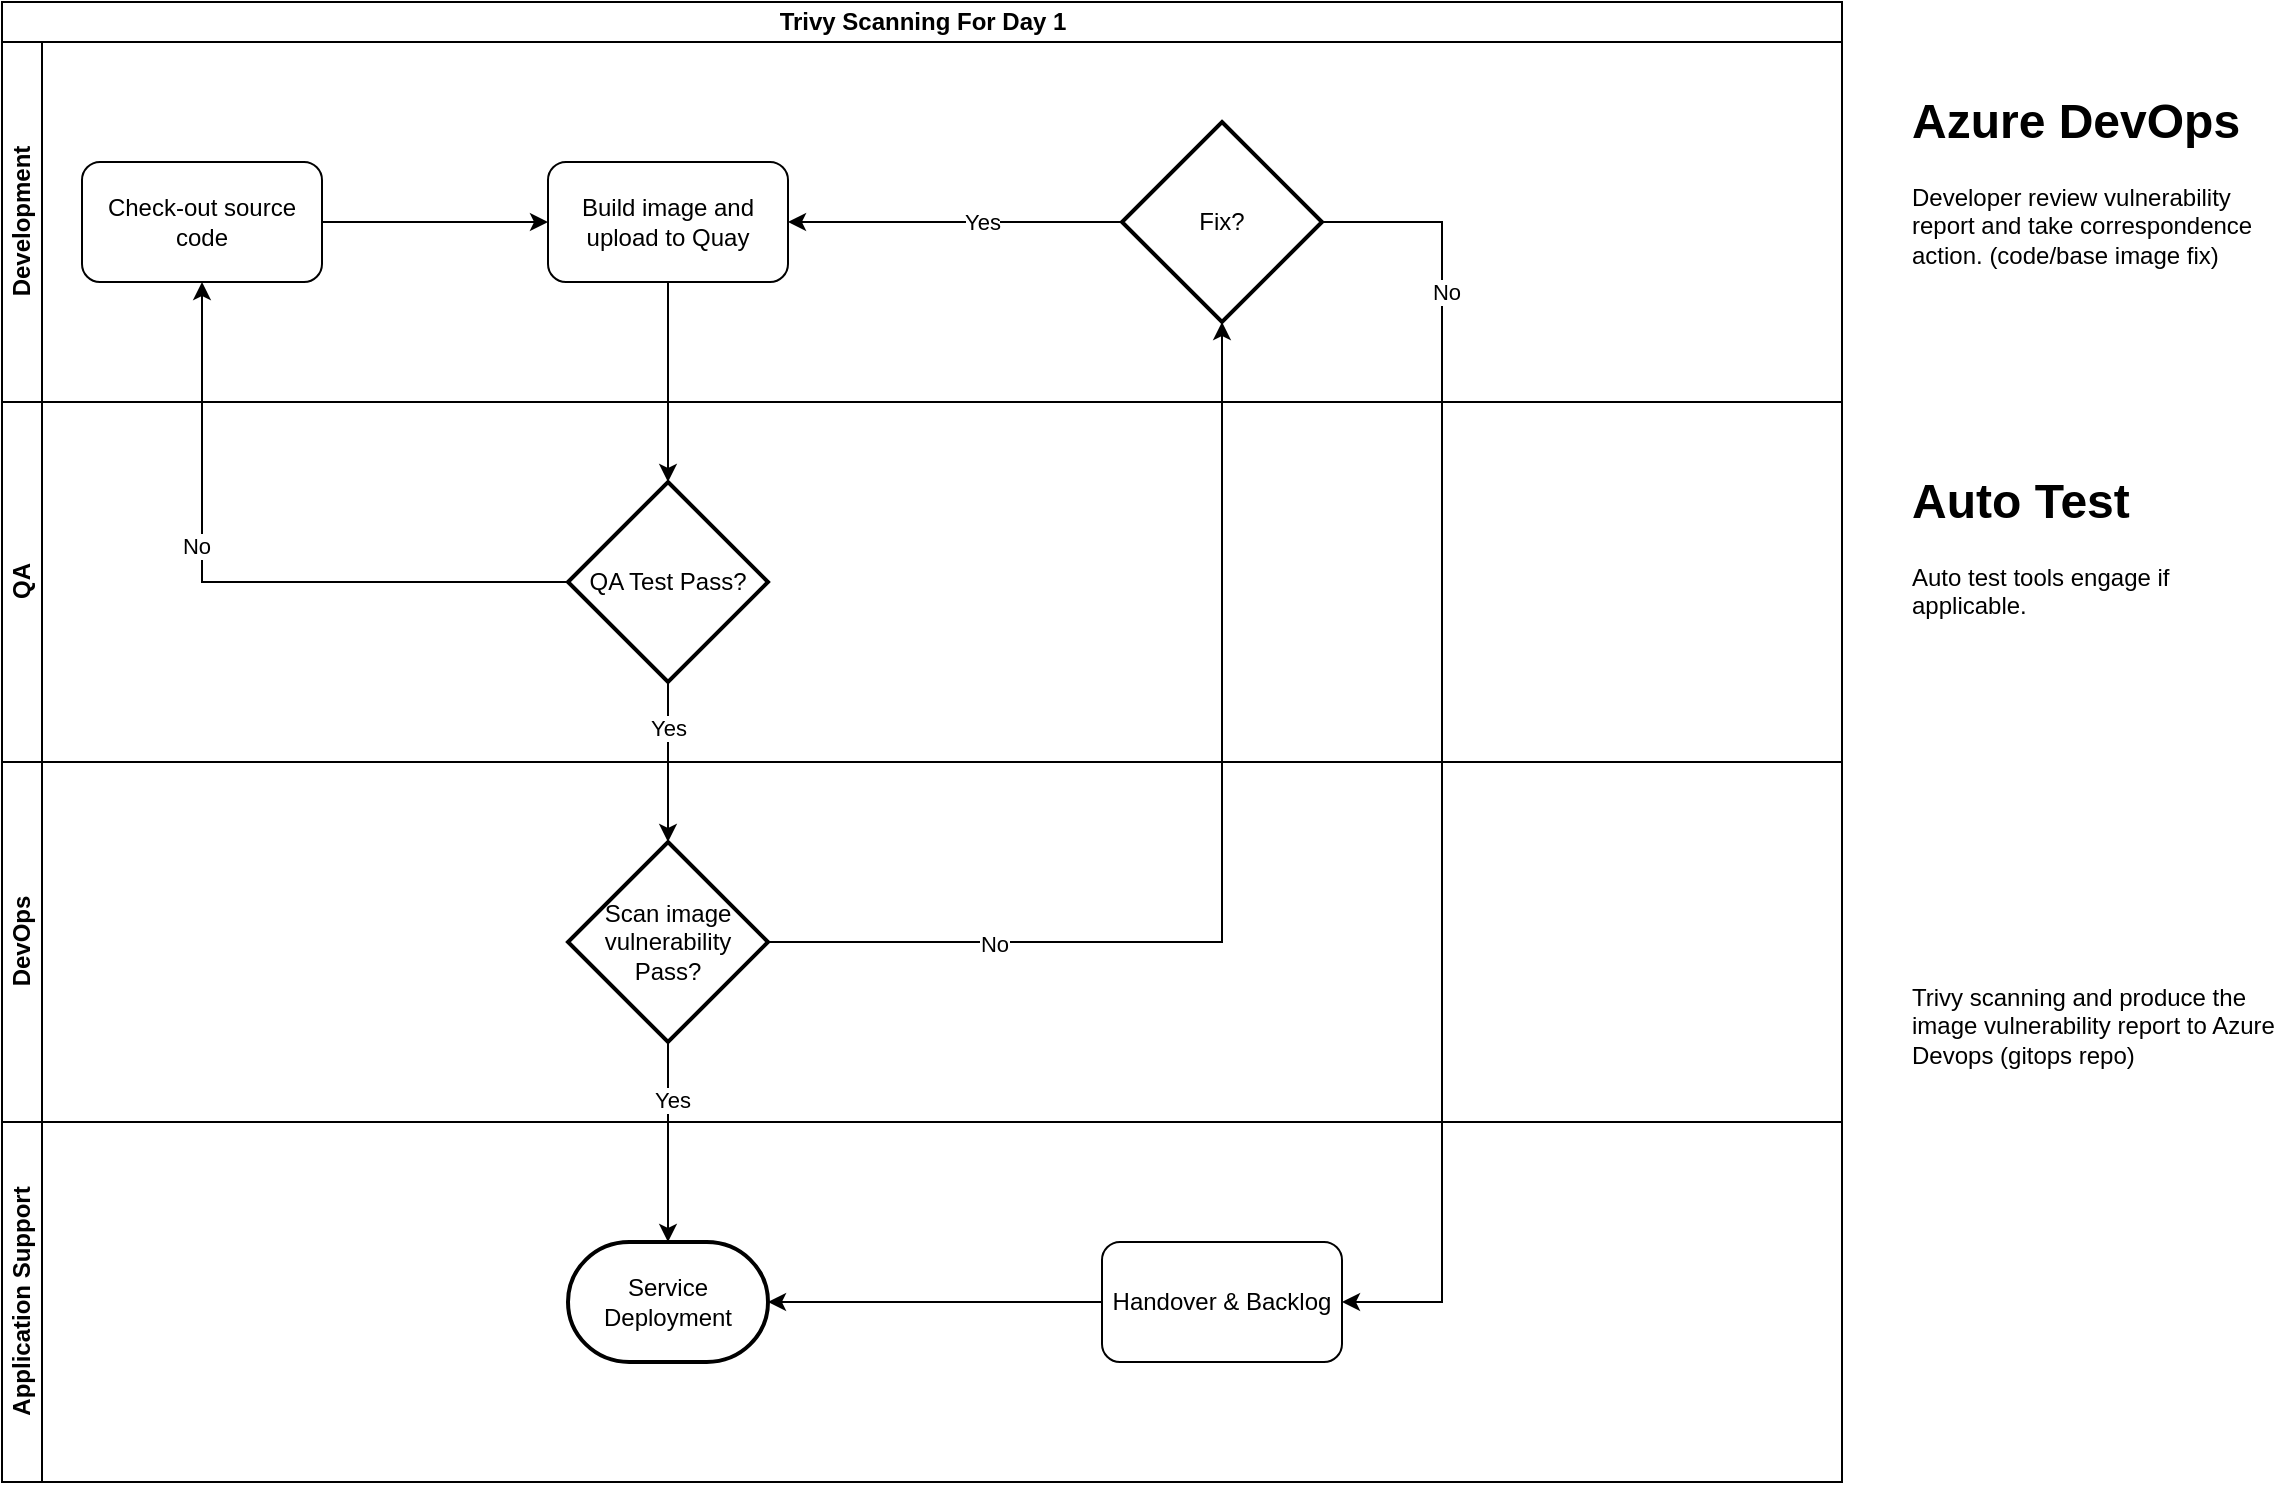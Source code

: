 <mxfile version="23.0.2" type="github" pages="4">
  <diagram name="Trivy - Day 1" id="JwNJeWz0HLJu226DYc6Z">
    <mxGraphModel dx="1434" dy="780" grid="1" gridSize="10" guides="1" tooltips="1" connect="1" arrows="1" fold="1" page="1" pageScale="1" pageWidth="1169" pageHeight="827" math="0" shadow="0">
      <root>
        <mxCell id="0" />
        <mxCell id="1" parent="0" />
        <mxCell id="wpiPwOu3ToZtSx2f1uHu-18" value="Trivy Scanning For Day 1" style="swimlane;childLayout=stackLayout;resizeParent=1;resizeParentMax=0;horizontal=1;startSize=20;horizontalStack=0;html=1;" parent="1" vertex="1">
          <mxGeometry width="920" height="740" as="geometry">
            <mxRectangle width="180" height="30" as="alternateBounds" />
          </mxGeometry>
        </mxCell>
        <mxCell id="wpiPwOu3ToZtSx2f1uHu-19" value="Development" style="swimlane;startSize=20;horizontal=0;html=1;" parent="wpiPwOu3ToZtSx2f1uHu-18" vertex="1">
          <mxGeometry y="20" width="920" height="180" as="geometry">
            <mxRectangle y="20" width="760" height="30" as="alternateBounds" />
          </mxGeometry>
        </mxCell>
        <mxCell id="wpiPwOu3ToZtSx2f1uHu-27" value="" style="edgeStyle=orthogonalEdgeStyle;rounded=0;orthogonalLoop=1;jettySize=auto;html=1;" parent="wpiPwOu3ToZtSx2f1uHu-19" source="wpiPwOu3ToZtSx2f1uHu-22" target="wpiPwOu3ToZtSx2f1uHu-26" edge="1">
          <mxGeometry relative="1" as="geometry" />
        </mxCell>
        <mxCell id="wpiPwOu3ToZtSx2f1uHu-22" value="Check-out source code" style="rounded=1;whiteSpace=wrap;html=1;" parent="wpiPwOu3ToZtSx2f1uHu-19" vertex="1">
          <mxGeometry x="40" y="60" width="120" height="60" as="geometry" />
        </mxCell>
        <mxCell id="wpiPwOu3ToZtSx2f1uHu-26" value="Build image and upload to Quay" style="rounded=1;whiteSpace=wrap;html=1;" parent="wpiPwOu3ToZtSx2f1uHu-19" vertex="1">
          <mxGeometry x="273" y="60" width="120" height="60" as="geometry" />
        </mxCell>
        <mxCell id="wpiPwOu3ToZtSx2f1uHu-59" style="edgeStyle=orthogonalEdgeStyle;rounded=0;orthogonalLoop=1;jettySize=auto;html=1;exitX=0;exitY=0.5;exitDx=0;exitDy=0;exitPerimeter=0;entryX=1;entryY=0.5;entryDx=0;entryDy=0;" parent="wpiPwOu3ToZtSx2f1uHu-19" source="wpiPwOu3ToZtSx2f1uHu-56" target="wpiPwOu3ToZtSx2f1uHu-26" edge="1">
          <mxGeometry relative="1" as="geometry" />
        </mxCell>
        <mxCell id="wpiPwOu3ToZtSx2f1uHu-60" value="Yes" style="edgeLabel;html=1;align=center;verticalAlign=middle;resizable=0;points=[];" parent="wpiPwOu3ToZtSx2f1uHu-59" vertex="1" connectable="0">
          <mxGeometry x="-0.158" relative="1" as="geometry">
            <mxPoint as="offset" />
          </mxGeometry>
        </mxCell>
        <mxCell id="wpiPwOu3ToZtSx2f1uHu-56" value="Fix?" style="strokeWidth=2;html=1;shape=mxgraph.flowchart.decision;whiteSpace=wrap;" parent="wpiPwOu3ToZtSx2f1uHu-19" vertex="1">
          <mxGeometry x="560" y="40" width="100" height="100" as="geometry" />
        </mxCell>
        <mxCell id="wpiPwOu3ToZtSx2f1uHu-20" value="QA" style="swimlane;startSize=20;horizontal=0;html=1;" parent="wpiPwOu3ToZtSx2f1uHu-18" vertex="1">
          <mxGeometry y="200" width="920" height="180" as="geometry">
            <mxRectangle y="200" width="920" height="30" as="alternateBounds" />
          </mxGeometry>
        </mxCell>
        <mxCell id="wpiPwOu3ToZtSx2f1uHu-32" value="QA Test Pass?" style="strokeWidth=2;html=1;shape=mxgraph.flowchart.decision;whiteSpace=wrap;" parent="wpiPwOu3ToZtSx2f1uHu-20" vertex="1">
          <mxGeometry x="283" y="40" width="100" height="100" as="geometry" />
        </mxCell>
        <mxCell id="wpiPwOu3ToZtSx2f1uHu-21" value="DevOps" style="swimlane;startSize=20;horizontal=0;html=1;" parent="wpiPwOu3ToZtSx2f1uHu-18" vertex="1">
          <mxGeometry y="380" width="920" height="180" as="geometry" />
        </mxCell>
        <mxCell id="wpiPwOu3ToZtSx2f1uHu-45" value="Scan image vulnerability Pass?" style="strokeWidth=2;html=1;shape=mxgraph.flowchart.decision;whiteSpace=wrap;" parent="wpiPwOu3ToZtSx2f1uHu-21" vertex="1">
          <mxGeometry x="283" y="40" width="100" height="100" as="geometry" />
        </mxCell>
        <mxCell id="wpiPwOu3ToZtSx2f1uHu-25" value="Application Support" style="swimlane;startSize=20;horizontal=0;html=1;" parent="wpiPwOu3ToZtSx2f1uHu-18" vertex="1">
          <mxGeometry y="560" width="920" height="180" as="geometry">
            <mxRectangle y="560" width="920" height="30" as="alternateBounds" />
          </mxGeometry>
        </mxCell>
        <mxCell id="wpiPwOu3ToZtSx2f1uHu-52" value="Service Deployment" style="strokeWidth=2;html=1;shape=mxgraph.flowchart.terminator;whiteSpace=wrap;" parent="wpiPwOu3ToZtSx2f1uHu-25" vertex="1">
          <mxGeometry x="283" y="60" width="100" height="60" as="geometry" />
        </mxCell>
        <mxCell id="wpiPwOu3ToZtSx2f1uHu-63" value="Handover &amp;amp; Backlog" style="rounded=1;whiteSpace=wrap;html=1;" parent="wpiPwOu3ToZtSx2f1uHu-25" vertex="1">
          <mxGeometry x="550" y="60" width="120" height="60" as="geometry" />
        </mxCell>
        <mxCell id="wpiPwOu3ToZtSx2f1uHu-66" style="edgeStyle=orthogonalEdgeStyle;rounded=0;orthogonalLoop=1;jettySize=auto;html=1;exitX=0;exitY=0.5;exitDx=0;exitDy=0;entryX=1;entryY=0.5;entryDx=0;entryDy=0;entryPerimeter=0;" parent="wpiPwOu3ToZtSx2f1uHu-25" source="wpiPwOu3ToZtSx2f1uHu-63" target="wpiPwOu3ToZtSx2f1uHu-52" edge="1">
          <mxGeometry relative="1" as="geometry" />
        </mxCell>
        <mxCell id="wpiPwOu3ToZtSx2f1uHu-31" value="" style="endArrow=classic;html=1;rounded=0;exitX=0.5;exitY=1;exitDx=0;exitDy=0;" parent="wpiPwOu3ToZtSx2f1uHu-18" source="wpiPwOu3ToZtSx2f1uHu-26" edge="1">
          <mxGeometry width="50" height="50" relative="1" as="geometry">
            <mxPoint x="523" y="320" as="sourcePoint" />
            <mxPoint x="333" y="240" as="targetPoint" />
          </mxGeometry>
        </mxCell>
        <mxCell id="wpiPwOu3ToZtSx2f1uHu-37" style="edgeStyle=orthogonalEdgeStyle;rounded=0;orthogonalLoop=1;jettySize=auto;html=1;exitX=0;exitY=0.5;exitDx=0;exitDy=0;exitPerimeter=0;entryX=0.5;entryY=1;entryDx=0;entryDy=0;" parent="wpiPwOu3ToZtSx2f1uHu-18" source="wpiPwOu3ToZtSx2f1uHu-32" target="wpiPwOu3ToZtSx2f1uHu-22" edge="1">
          <mxGeometry relative="1" as="geometry" />
        </mxCell>
        <mxCell id="wpiPwOu3ToZtSx2f1uHu-38" value="No" style="edgeLabel;html=1;align=center;verticalAlign=middle;resizable=0;points=[];" parent="wpiPwOu3ToZtSx2f1uHu-37" vertex="1" connectable="0">
          <mxGeometry x="0.206" y="3" relative="1" as="geometry">
            <mxPoint as="offset" />
          </mxGeometry>
        </mxCell>
        <mxCell id="wpiPwOu3ToZtSx2f1uHu-41" style="edgeStyle=orthogonalEdgeStyle;rounded=0;orthogonalLoop=1;jettySize=auto;html=1;exitX=0.5;exitY=1;exitDx=0;exitDy=0;exitPerimeter=0;" parent="wpiPwOu3ToZtSx2f1uHu-18" source="wpiPwOu3ToZtSx2f1uHu-32" edge="1">
          <mxGeometry relative="1" as="geometry">
            <mxPoint x="333" y="420" as="targetPoint" />
          </mxGeometry>
        </mxCell>
        <mxCell id="wpiPwOu3ToZtSx2f1uHu-43" value="Yes" style="edgeLabel;html=1;align=center;verticalAlign=middle;resizable=0;points=[];" parent="wpiPwOu3ToZtSx2f1uHu-41" vertex="1" connectable="0">
          <mxGeometry x="-0.433" relative="1" as="geometry">
            <mxPoint as="offset" />
          </mxGeometry>
        </mxCell>
        <mxCell id="wpiPwOu3ToZtSx2f1uHu-50" style="edgeStyle=orthogonalEdgeStyle;rounded=0;orthogonalLoop=1;jettySize=auto;html=1;exitX=0.5;exitY=1;exitDx=0;exitDy=0;exitPerimeter=0;" parent="wpiPwOu3ToZtSx2f1uHu-18" source="wpiPwOu3ToZtSx2f1uHu-45" edge="1">
          <mxGeometry relative="1" as="geometry">
            <mxPoint x="333" y="620" as="targetPoint" />
          </mxGeometry>
        </mxCell>
        <mxCell id="wpiPwOu3ToZtSx2f1uHu-51" value="Yes" style="edgeLabel;html=1;align=center;verticalAlign=middle;resizable=0;points=[];" parent="wpiPwOu3ToZtSx2f1uHu-50" vertex="1" connectable="0">
          <mxGeometry x="-0.433" y="2" relative="1" as="geometry">
            <mxPoint as="offset" />
          </mxGeometry>
        </mxCell>
        <mxCell id="wpiPwOu3ToZtSx2f1uHu-57" style="edgeStyle=orthogonalEdgeStyle;rounded=0;orthogonalLoop=1;jettySize=auto;html=1;exitX=1;exitY=0.5;exitDx=0;exitDy=0;exitPerimeter=0;entryX=0.5;entryY=1;entryDx=0;entryDy=0;entryPerimeter=0;" parent="wpiPwOu3ToZtSx2f1uHu-18" source="wpiPwOu3ToZtSx2f1uHu-45" target="wpiPwOu3ToZtSx2f1uHu-56" edge="1">
          <mxGeometry relative="1" as="geometry" />
        </mxCell>
        <mxCell id="wpiPwOu3ToZtSx2f1uHu-58" value="No" style="edgeLabel;html=1;align=center;verticalAlign=middle;resizable=0;points=[];" parent="wpiPwOu3ToZtSx2f1uHu-57" vertex="1" connectable="0">
          <mxGeometry x="-0.581" y="-1" relative="1" as="geometry">
            <mxPoint as="offset" />
          </mxGeometry>
        </mxCell>
        <mxCell id="wpiPwOu3ToZtSx2f1uHu-64" style="edgeStyle=orthogonalEdgeStyle;rounded=0;orthogonalLoop=1;jettySize=auto;html=1;exitX=1;exitY=0.5;exitDx=0;exitDy=0;exitPerimeter=0;entryX=1;entryY=0.5;entryDx=0;entryDy=0;" parent="wpiPwOu3ToZtSx2f1uHu-18" source="wpiPwOu3ToZtSx2f1uHu-56" target="wpiPwOu3ToZtSx2f1uHu-63" edge="1">
          <mxGeometry relative="1" as="geometry">
            <Array as="points">
              <mxPoint x="720" y="110" />
              <mxPoint x="720" y="650" />
            </Array>
          </mxGeometry>
        </mxCell>
        <mxCell id="wpiPwOu3ToZtSx2f1uHu-65" value="No" style="edgeLabel;html=1;align=center;verticalAlign=middle;resizable=0;points=[];" parent="wpiPwOu3ToZtSx2f1uHu-64" vertex="1" connectable="0">
          <mxGeometry x="-0.709" y="2" relative="1" as="geometry">
            <mxPoint as="offset" />
          </mxGeometry>
        </mxCell>
        <mxCell id="wpiPwOu3ToZtSx2f1uHu-53" value="&lt;h1&gt;&lt;br&gt;&lt;/h1&gt;&lt;p&gt;Trivy scanning and produce the image vulnerability report to Azure Devops (gitops repo)&lt;/p&gt;" style="text;html=1;strokeColor=none;fillColor=none;spacing=5;spacingTop=-20;whiteSpace=wrap;overflow=hidden;rounded=0;" parent="1" vertex="1">
          <mxGeometry x="950" y="440" width="190" height="120" as="geometry" />
        </mxCell>
        <mxCell id="wpiPwOu3ToZtSx2f1uHu-54" value="&lt;h1&gt;Auto Test&lt;/h1&gt;&lt;p&gt;Auto test tools engage if applicable.&amp;nbsp;&lt;/p&gt;" style="text;html=1;strokeColor=none;fillColor=none;spacing=5;spacingTop=-20;whiteSpace=wrap;overflow=hidden;rounded=0;" parent="1" vertex="1">
          <mxGeometry x="950" y="230" width="190" height="120" as="geometry" />
        </mxCell>
        <mxCell id="wpiPwOu3ToZtSx2f1uHu-55" value="&lt;h1&gt;Azure DevOps&lt;/h1&gt;&lt;p&gt;Developer review vulnerability report and take correspondence action. (code/base image fix)&lt;/p&gt;" style="text;html=1;strokeColor=none;fillColor=none;spacing=5;spacingTop=-20;whiteSpace=wrap;overflow=hidden;rounded=0;" parent="1" vertex="1">
          <mxGeometry x="950" y="40" width="190" height="120" as="geometry" />
        </mxCell>
        <mxCell id="eVGFCq8S3wRmQjsp_y7L-3" value="" style="shape=image;imageAspect=0;aspect=fixed;verticalLabelPosition=bottom;verticalAlign=top;image=https://github.com/aquasecurity/trivy/blob/main/docs/imgs/logo.png?raw=true;" parent="1" vertex="1">
          <mxGeometry x="960" y="380" width="95.3" height="100" as="geometry" />
        </mxCell>
      </root>
    </mxGraphModel>
  </diagram>
  <diagram id="jBzSazyjYnS68a4SbmRo" name="Trivy &amp; Copa - Day 2">
    <mxGraphModel dx="1195" dy="650" grid="1" gridSize="10" guides="1" tooltips="1" connect="1" arrows="1" fold="1" page="1" pageScale="1" pageWidth="1169" pageHeight="827" math="0" shadow="0">
      <root>
        <mxCell id="0" />
        <mxCell id="1" parent="0" />
        <mxCell id="eGXFCXLZUiKaNg5hc2vE-1" value="Trivy Scanning &amp;amp; Copa Patch For Day 2" style="swimlane;childLayout=stackLayout;resizeParent=1;resizeParentMax=0;horizontal=1;startSize=20;horizontalStack=0;html=1;" vertex="1" parent="1">
          <mxGeometry width="960" height="820" as="geometry" />
        </mxCell>
        <mxCell id="eGXFCXLZUiKaNg5hc2vE-2" value="Development" style="swimlane;startSize=20;horizontal=0;html=1;" vertex="1" parent="eGXFCXLZUiKaNg5hc2vE-1">
          <mxGeometry y="20" width="960" height="180" as="geometry" />
        </mxCell>
        <mxCell id="VLwGt4rIueeBjbolcwWo-1" style="edgeStyle=orthogonalEdgeStyle;rounded=0;orthogonalLoop=1;jettySize=auto;html=1;exitX=1;exitY=0.5;exitDx=0;exitDy=0;exitPerimeter=0;entryX=0;entryY=0.5;entryDx=0;entryDy=0;" edge="1" parent="eGXFCXLZUiKaNg5hc2vE-2" source="7ALGjgdlmBuk4FBeGlCD-2" target="7ALGjgdlmBuk4FBeGlCD-8">
          <mxGeometry relative="1" as="geometry" />
        </mxCell>
        <mxCell id="0ijsDjMIG8RuQzClZVB7-1" value="Yes" style="edgeLabel;html=1;align=center;verticalAlign=middle;resizable=0;points=[];" vertex="1" connectable="0" parent="VLwGt4rIueeBjbolcwWo-1">
          <mxGeometry x="-0.069" relative="1" as="geometry">
            <mxPoint as="offset" />
          </mxGeometry>
        </mxCell>
        <mxCell id="7ALGjgdlmBuk4FBeGlCD-2" value="Code Fix needed?" style="strokeWidth=2;html=1;shape=mxgraph.flowchart.decision;whiteSpace=wrap;" vertex="1" parent="eGXFCXLZUiKaNg5hc2vE-2">
          <mxGeometry x="420" y="39" width="100" height="100" as="geometry" />
        </mxCell>
        <mxCell id="7ALGjgdlmBuk4FBeGlCD-8" value="Build image and upload to Quay" style="rounded=1;whiteSpace=wrap;html=1;" vertex="1" parent="eGXFCXLZUiKaNg5hc2vE-2">
          <mxGeometry x="639" y="58" width="120" height="60" as="geometry" />
        </mxCell>
        <mxCell id="eGXFCXLZUiKaNg5hc2vE-3" value="QA" style="swimlane;startSize=20;horizontal=0;html=1;" vertex="1" parent="eGXFCXLZUiKaNg5hc2vE-1">
          <mxGeometry y="200" width="960" height="180" as="geometry" />
        </mxCell>
        <mxCell id="8xpqo2ipWvwapBS9JPTH-21" value="Regression&lt;br&gt;Pass?" style="strokeWidth=2;html=1;shape=mxgraph.flowchart.decision;whiteSpace=wrap;" vertex="1" parent="eGXFCXLZUiKaNg5hc2vE-3">
          <mxGeometry x="420" y="39" width="100" height="100" as="geometry" />
        </mxCell>
        <mxCell id="VLwGt4rIueeBjbolcwWo-2" value="Test Pass?" style="strokeWidth=2;html=1;shape=mxgraph.flowchart.decision;whiteSpace=wrap;" vertex="1" parent="eGXFCXLZUiKaNg5hc2vE-3">
          <mxGeometry x="649" y="39" width="100" height="100" as="geometry" />
        </mxCell>
        <mxCell id="eGXFCXLZUiKaNg5hc2vE-4" value="DevOps" style="swimlane;startSize=20;horizontal=0;html=1;" vertex="1" parent="eGXFCXLZUiKaNg5hc2vE-1">
          <mxGeometry y="380" width="960" height="310" as="geometry" />
        </mxCell>
        <mxCell id="jhG8SHZq5E_pg1-oZrqN-1" value="Vulnerability scan &amp;amp; reporting" style="rounded=1;whiteSpace=wrap;html=1;" vertex="1" parent="eGXFCXLZUiKaNg5hc2vE-4">
          <mxGeometry x="40" y="40" width="120" height="60" as="geometry" />
        </mxCell>
        <mxCell id="8xpqo2ipWvwapBS9JPTH-16" style="edgeStyle=orthogonalEdgeStyle;rounded=0;orthogonalLoop=1;jettySize=auto;html=1;exitX=1;exitY=0.5;exitDx=0;exitDy=0;exitPerimeter=0;entryX=0;entryY=0.5;entryDx=0;entryDy=0;" edge="1" parent="eGXFCXLZUiKaNg5hc2vE-4" source="8xpqo2ipWvwapBS9JPTH-3" target="8xpqo2ipWvwapBS9JPTH-13">
          <mxGeometry relative="1" as="geometry" />
        </mxCell>
        <mxCell id="8xpqo2ipWvwapBS9JPTH-17" value="Yes" style="edgeLabel;html=1;align=center;verticalAlign=middle;resizable=0;points=[];" vertex="1" connectable="0" parent="8xpqo2ipWvwapBS9JPTH-16">
          <mxGeometry x="-0.095" y="-2" relative="1" as="geometry">
            <mxPoint as="offset" />
          </mxGeometry>
        </mxCell>
        <mxCell id="8xpqo2ipWvwapBS9JPTH-3" value="Vulnerability?" style="strokeWidth=2;html=1;shape=mxgraph.flowchart.decision;whiteSpace=wrap;" vertex="1" parent="eGXFCXLZUiKaNg5hc2vE-4">
          <mxGeometry x="233" y="20" width="100" height="100" as="geometry" />
        </mxCell>
        <mxCell id="8xpqo2ipWvwapBS9JPTH-4" style="edgeStyle=orthogonalEdgeStyle;rounded=0;orthogonalLoop=1;jettySize=auto;html=1;exitX=1;exitY=0.5;exitDx=0;exitDy=0;entryX=0;entryY=0.5;entryDx=0;entryDy=0;entryPerimeter=0;" edge="1" parent="eGXFCXLZUiKaNg5hc2vE-4" source="jhG8SHZq5E_pg1-oZrqN-1" target="8xpqo2ipWvwapBS9JPTH-3">
          <mxGeometry relative="1" as="geometry" />
        </mxCell>
        <mxCell id="8xpqo2ipWvwapBS9JPTH-13" value="copa patch the image and push to Quay" style="rounded=1;whiteSpace=wrap;html=1;" vertex="1" parent="eGXFCXLZUiKaNg5hc2vE-4">
          <mxGeometry x="410" y="40" width="120" height="60" as="geometry" />
        </mxCell>
        <mxCell id="mYl5IkguqgV1kbJh_1Vj-2" value="Application Support" style="swimlane;startSize=20;horizontal=0;html=1;" vertex="1" parent="eGXFCXLZUiKaNg5hc2vE-1">
          <mxGeometry y="690" width="960" height="130" as="geometry" />
        </mxCell>
        <mxCell id="8xpqo2ipWvwapBS9JPTH-23" value="No Change /&amp;nbsp;&lt;br&gt;Service Deployment" style="strokeWidth=2;html=1;shape=mxgraph.flowchart.terminator;whiteSpace=wrap;" vertex="1" parent="mYl5IkguqgV1kbJh_1Vj-2">
          <mxGeometry x="390" y="45" width="130" height="60" as="geometry" />
        </mxCell>
        <mxCell id="8xpqo2ipWvwapBS9JPTH-22" style="edgeStyle=orthogonalEdgeStyle;rounded=0;orthogonalLoop=1;jettySize=auto;html=1;exitX=0.5;exitY=0;exitDx=0;exitDy=0;entryX=0.5;entryY=1;entryDx=0;entryDy=0;entryPerimeter=0;" edge="1" parent="eGXFCXLZUiKaNg5hc2vE-1" source="8xpqo2ipWvwapBS9JPTH-13" target="8xpqo2ipWvwapBS9JPTH-21">
          <mxGeometry relative="1" as="geometry" />
        </mxCell>
        <mxCell id="7ALGjgdlmBuk4FBeGlCD-3" value="" style="edgeStyle=orthogonalEdgeStyle;rounded=0;orthogonalLoop=1;jettySize=auto;html=1;" edge="1" parent="eGXFCXLZUiKaNg5hc2vE-1" source="8xpqo2ipWvwapBS9JPTH-21" target="7ALGjgdlmBuk4FBeGlCD-2">
          <mxGeometry relative="1" as="geometry" />
        </mxCell>
        <mxCell id="7ALGjgdlmBuk4FBeGlCD-4" value="No" style="edgeLabel;html=1;align=center;verticalAlign=middle;resizable=0;points=[];" vertex="1" connectable="0" parent="7ALGjgdlmBuk4FBeGlCD-3">
          <mxGeometry x="-0.525" relative="1" as="geometry">
            <mxPoint as="offset" />
          </mxGeometry>
        </mxCell>
        <mxCell id="7ALGjgdlmBuk4FBeGlCD-5" style="edgeStyle=orthogonalEdgeStyle;rounded=0;orthogonalLoop=1;jettySize=auto;html=1;exitX=0;exitY=0.5;exitDx=0;exitDy=0;exitPerimeter=0;entryX=0;entryY=0.5;entryDx=0;entryDy=0;entryPerimeter=0;" edge="1" parent="eGXFCXLZUiKaNg5hc2vE-1" source="7ALGjgdlmBuk4FBeGlCD-2" target="8xpqo2ipWvwapBS9JPTH-21">
          <mxGeometry relative="1" as="geometry">
            <Array as="points">
              <mxPoint x="390" y="109" />
              <mxPoint x="390" y="289" />
            </Array>
          </mxGeometry>
        </mxCell>
        <mxCell id="7ALGjgdlmBuk4FBeGlCD-6" value="No" style="edgeLabel;html=1;align=center;verticalAlign=middle;resizable=0;points=[];" vertex="1" connectable="0" parent="7ALGjgdlmBuk4FBeGlCD-5">
          <mxGeometry x="-0.271" relative="1" as="geometry">
            <mxPoint as="offset" />
          </mxGeometry>
        </mxCell>
        <mxCell id="VLwGt4rIueeBjbolcwWo-3" style="edgeStyle=orthogonalEdgeStyle;rounded=0;orthogonalLoop=1;jettySize=auto;html=1;exitX=1;exitY=0.5;exitDx=0;exitDy=0;exitPerimeter=0;entryX=1;entryY=0.5;entryDx=0;entryDy=0;entryPerimeter=0;" edge="1" parent="eGXFCXLZUiKaNg5hc2vE-1" source="8xpqo2ipWvwapBS9JPTH-21" target="8xpqo2ipWvwapBS9JPTH-23">
          <mxGeometry relative="1" as="geometry">
            <Array as="points">
              <mxPoint x="560" y="289" />
              <mxPoint x="560" y="765" />
            </Array>
          </mxGeometry>
        </mxCell>
        <mxCell id="VLwGt4rIueeBjbolcwWo-4" value="Yes" style="edgeLabel;html=1;align=center;verticalAlign=middle;resizable=0;points=[];" vertex="1" connectable="0" parent="VLwGt4rIueeBjbolcwWo-3">
          <mxGeometry x="-0.658" y="-1" relative="1" as="geometry">
            <mxPoint as="offset" />
          </mxGeometry>
        </mxCell>
        <mxCell id="0ijsDjMIG8RuQzClZVB7-2" style="edgeStyle=orthogonalEdgeStyle;rounded=0;orthogonalLoop=1;jettySize=auto;html=1;exitX=0.5;exitY=1;exitDx=0;exitDy=0;entryX=0.5;entryY=0;entryDx=0;entryDy=0;entryPerimeter=0;" edge="1" parent="eGXFCXLZUiKaNg5hc2vE-1" source="7ALGjgdlmBuk4FBeGlCD-8" target="VLwGt4rIueeBjbolcwWo-2">
          <mxGeometry relative="1" as="geometry" />
        </mxCell>
        <mxCell id="0ijsDjMIG8RuQzClZVB7-3" style="edgeStyle=orthogonalEdgeStyle;rounded=0;orthogonalLoop=1;jettySize=auto;html=1;exitX=0.5;exitY=1;exitDx=0;exitDy=0;exitPerimeter=0;entryX=0.458;entryY=1.014;entryDx=0;entryDy=0;entryPerimeter=0;" edge="1" parent="eGXFCXLZUiKaNg5hc2vE-1" source="VLwGt4rIueeBjbolcwWo-2" target="jhG8SHZq5E_pg1-oZrqN-1">
          <mxGeometry relative="1" as="geometry">
            <Array as="points">
              <mxPoint x="699" y="660" />
              <mxPoint x="95" y="660" />
            </Array>
          </mxGeometry>
        </mxCell>
        <mxCell id="0ijsDjMIG8RuQzClZVB7-4" value="Yes" style="edgeLabel;html=1;align=center;verticalAlign=middle;resizable=0;points=[];" vertex="1" connectable="0" parent="0ijsDjMIG8RuQzClZVB7-3">
          <mxGeometry x="-0.961" y="-1" relative="1" as="geometry">
            <mxPoint as="offset" />
          </mxGeometry>
        </mxCell>
        <mxCell id="0ijsDjMIG8RuQzClZVB7-5" style="edgeStyle=orthogonalEdgeStyle;rounded=0;orthogonalLoop=1;jettySize=auto;html=1;exitX=1;exitY=0.5;exitDx=0;exitDy=0;exitPerimeter=0;entryX=0.5;entryY=0;entryDx=0;entryDy=0;entryPerimeter=0;" edge="1" parent="eGXFCXLZUiKaNg5hc2vE-1" source="VLwGt4rIueeBjbolcwWo-2" target="7ALGjgdlmBuk4FBeGlCD-2">
          <mxGeometry relative="1" as="geometry" />
        </mxCell>
        <mxCell id="0ijsDjMIG8RuQzClZVB7-6" value="No" style="edgeLabel;html=1;align=center;verticalAlign=middle;resizable=0;points=[];" vertex="1" connectable="0" parent="0ijsDjMIG8RuQzClZVB7-5">
          <mxGeometry x="-0.785" y="-3" relative="1" as="geometry">
            <mxPoint as="offset" />
          </mxGeometry>
        </mxCell>
        <mxCell id="0ijsDjMIG8RuQzClZVB7-7" style="edgeStyle=orthogonalEdgeStyle;rounded=0;orthogonalLoop=1;jettySize=auto;html=1;exitX=0.5;exitY=1;exitDx=0;exitDy=0;exitPerimeter=0;entryX=0;entryY=0.5;entryDx=0;entryDy=0;entryPerimeter=0;" edge="1" parent="eGXFCXLZUiKaNg5hc2vE-1" source="8xpqo2ipWvwapBS9JPTH-3" target="8xpqo2ipWvwapBS9JPTH-23">
          <mxGeometry relative="1" as="geometry" />
        </mxCell>
        <mxCell id="0ijsDjMIG8RuQzClZVB7-8" value="No" style="edgeLabel;html=1;align=center;verticalAlign=middle;resizable=0;points=[];" vertex="1" connectable="0" parent="0ijsDjMIG8RuQzClZVB7-7">
          <mxGeometry x="-0.78" y="1" relative="1" as="geometry">
            <mxPoint as="offset" />
          </mxGeometry>
        </mxCell>
        <mxCell id="6el7qwlwJJnYTwrro5pq-1" value="&lt;h1&gt;&lt;br&gt;&lt;/h1&gt;&lt;p&gt;Trivy scanning and produce the image vulnerability report to Azure Devops (gitops repo)&lt;/p&gt;" style="text;html=1;strokeColor=none;fillColor=none;spacing=5;spacingTop=-20;whiteSpace=wrap;overflow=hidden;rounded=0;" vertex="1" parent="1">
          <mxGeometry x="960" y="440" width="190" height="120" as="geometry" />
        </mxCell>
        <mxCell id="6el7qwlwJJnYTwrro5pq-2" value="" style="shape=image;imageAspect=0;aspect=fixed;verticalLabelPosition=bottom;verticalAlign=top;image=https://github.com/aquasecurity/trivy/blob/main/docs/imgs/logo.png?raw=true;" vertex="1" parent="1">
          <mxGeometry x="970" y="380" width="95.3" height="100" as="geometry" />
        </mxCell>
        <mxCell id="8xpqo2ipWvwapBS9JPTH-14" value="" style="shape=image;imageAspect=0;aspect=fixed;verticalLabelPosition=bottom;verticalAlign=top;image=https://github.com/project-copacetic/copacetic/blob/main/website/static/img/logo.png?raw=true;" vertex="1" parent="1">
          <mxGeometry x="970" y="540" width="86" height="86" as="geometry" />
        </mxCell>
        <mxCell id="8xpqo2ipWvwapBS9JPTH-15" value="&lt;h1&gt;&lt;br&gt;&lt;/h1&gt;&lt;p&gt;copa cli based on buildkit that can be used to directly patch container images given the vulnerability scanning result.&lt;/p&gt;" style="text;html=1;strokeColor=none;fillColor=none;spacing=5;spacingTop=-20;whiteSpace=wrap;overflow=hidden;rounded=0;" vertex="1" parent="1">
          <mxGeometry x="970" y="600" width="190" height="120" as="geometry" />
        </mxCell>
        <mxCell id="7ALGjgdlmBuk4FBeGlCD-1" value="&lt;h1&gt;Auto Test&lt;/h1&gt;&lt;p&gt;Auto test tools engage if applicable.&amp;nbsp;&lt;/p&gt;" style="text;html=1;strokeColor=none;fillColor=none;spacing=5;spacingTop=-20;whiteSpace=wrap;overflow=hidden;rounded=0;" vertex="1" parent="1">
          <mxGeometry x="970" y="230" width="190" height="120" as="geometry" />
        </mxCell>
        <mxCell id="BN6Ej3meUkoS8MvZNWov-1" value="&lt;h1&gt;Azure DevOps&lt;/h1&gt;&lt;p&gt;Developer review vulnerability report and take correspondence action. (code/base image fix)&lt;/p&gt;" style="text;html=1;strokeColor=none;fillColor=none;spacing=5;spacingTop=-20;whiteSpace=wrap;overflow=hidden;rounded=0;" vertex="1" parent="1">
          <mxGeometry x="970" y="40" width="190" height="120" as="geometry" />
        </mxCell>
      </root>
    </mxGraphModel>
  </diagram>
  <diagram id="5ppyK25IxGfkhvWZdvQU" name="logical diagram">
    <mxGraphModel dx="1434" dy="780" grid="1" gridSize="10" guides="1" tooltips="1" connect="1" arrows="1" fold="1" page="1" pageScale="1" pageWidth="1654" pageHeight="1169" math="0" shadow="0">
      <root>
        <mxCell id="0" />
        <mxCell id="1" parent="0" />
        <mxCell id="QwlXaJDkll6c6kUR5PWj-1" style="edgeStyle=orthogonalEdgeStyle;rounded=0;orthogonalLoop=1;jettySize=auto;html=1;exitX=1;exitY=0.5;exitDx=0;exitDy=0;exitPerimeter=0;entryX=0;entryY=0.5;entryDx=0;entryDy=0;" parent="1" source="CeuxjPG6Lqqa-N_69ksF-1" target="CeuxjPG6Lqqa-N_69ksF-2" edge="1">
          <mxGeometry relative="1" as="geometry" />
        </mxCell>
        <mxCell id="CeuxjPG6Lqqa-N_69ksF-1" value="Code development" style="strokeWidth=2;html=1;shape=mxgraph.flowchart.start_2;whiteSpace=wrap;" parent="1" vertex="1">
          <mxGeometry x="40" y="118" width="100" height="100" as="geometry" />
        </mxCell>
        <mxCell id="QwlXaJDkll6c6kUR5PWj-15" style="edgeStyle=orthogonalEdgeStyle;rounded=0;orthogonalLoop=1;jettySize=auto;html=1;exitX=1;exitY=0.5;exitDx=0;exitDy=0;entryX=0;entryY=0.5;entryDx=0;entryDy=0;" parent="1" source="CeuxjPG6Lqqa-N_69ksF-2" target="QwlXaJDkll6c6kUR5PWj-11" edge="1">
          <mxGeometry relative="1" as="geometry" />
        </mxCell>
        <mxCell id="CeuxjPG6Lqqa-N_69ksF-2" value="check out source code" style="rounded=1;whiteSpace=wrap;html=1;absoluteArcSize=1;arcSize=14;strokeWidth=2;" parent="1" vertex="1">
          <mxGeometry x="200" y="118" width="100" height="100" as="geometry" />
        </mxCell>
        <mxCell id="QwlXaJDkll6c6kUR5PWj-12" style="edgeStyle=orthogonalEdgeStyle;rounded=0;orthogonalLoop=1;jettySize=auto;html=1;exitX=0.5;exitY=1;exitDx=0;exitDy=0;entryX=0.5;entryY=0;entryDx=0;entryDy=0;" parent="1" source="QwlXaJDkll6c6kUR5PWj-11" target="QwlXaJDkll6c6kUR5PWj-8" edge="1">
          <mxGeometry relative="1" as="geometry">
            <mxPoint x="410" y="280" as="sourcePoint" />
            <mxPoint x="620" y="380" as="targetPoint" />
            <Array as="points">
              <mxPoint x="470" y="280" />
              <mxPoint x="510" y="280" />
            </Array>
          </mxGeometry>
        </mxCell>
        <mxCell id="QwlXaJDkll6c6kUR5PWj-13" value="Post code scanning result" style="edgeLabel;html=1;align=center;verticalAlign=middle;resizable=0;points=[];" parent="QwlXaJDkll6c6kUR5PWj-12" vertex="1" connectable="0">
          <mxGeometry x="-0.009" y="1" relative="1" as="geometry">
            <mxPoint as="offset" />
          </mxGeometry>
        </mxCell>
        <mxCell id="QwlXaJDkll6c6kUR5PWj-14" value="" style="shape=image;imageAspect=0;aspect=fixed;verticalLabelPosition=bottom;verticalAlign=top;image=https://visuresolutions.com/wp-content/uploads/2022/11/Azure-DevOps--1200x675.png;" parent="1" vertex="1">
          <mxGeometry x="294" y="168" width="124.23" height="70" as="geometry" />
        </mxCell>
        <mxCell id="QwlXaJDkll6c6kUR5PWj-19" value="" style="group" parent="1" vertex="1" connectable="0">
          <mxGeometry x="460" y="440" width="180" height="110" as="geometry" />
        </mxCell>
        <mxCell id="QwlXaJDkll6c6kUR5PWj-7" value="" style="shape=image;imageAspect=0;aspect=fixed;verticalLabelPosition=bottom;verticalAlign=top;image=https://assets-global.website-files.com/609be0ad60f16c3928f5d185/61f04d9bab0c7384d3eb45c6_emblem%20only%20logo.png;" parent="QwlXaJDkll6c6kUR5PWj-19" vertex="1">
          <mxGeometry x="100" y="30" width="80" height="80" as="geometry" />
        </mxCell>
        <mxCell id="QwlXaJDkll6c6kUR5PWj-8" value="ArmorCode&lt;br&gt;ASPM" style="rounded=1;whiteSpace=wrap;html=1;absoluteArcSize=1;arcSize=14;strokeWidth=2;" parent="QwlXaJDkll6c6kUR5PWj-19" vertex="1">
          <mxGeometry width="100" height="100" as="geometry" />
        </mxCell>
        <mxCell id="QwlXaJDkll6c6kUR5PWj-20" value="" style="group" parent="1" vertex="1" connectable="0">
          <mxGeometry x="420" y="138" width="185" height="100" as="geometry" />
        </mxCell>
        <mxCell id="QwlXaJDkll6c6kUR5PWj-5" value="" style="shape=image;imageAspect=0;aspect=fixed;verticalLabelPosition=bottom;verticalAlign=top;image=https://media.zenfs.com/en/globenewswire.com/94fb357249027e6f754cf56ce4b480f2;" parent="QwlXaJDkll6c6kUR5PWj-20" vertex="1">
          <mxGeometry x="105" y="20" width="80" height="80" as="geometry" />
        </mxCell>
        <mxCell id="QwlXaJDkll6c6kUR5PWj-11" value="code scanning" style="verticalLabelPosition=bottom;verticalAlign=top;html=1;shape=process;whiteSpace=wrap;rounded=1;size=0.14;arcSize=6;" parent="QwlXaJDkll6c6kUR5PWj-20" vertex="1">
          <mxGeometry width="100" height="60" as="geometry" />
        </mxCell>
        <mxCell id="QwlXaJDkll6c6kUR5PWj-21" value="" style="group" parent="1" vertex="1" connectable="0">
          <mxGeometry x="200" y="827" width="273.34" height="80" as="geometry" />
        </mxCell>
        <mxCell id="QwlXaJDkll6c6kUR5PWj-17" value="" style="shape=image;imageAspect=0;aspect=fixed;verticalLabelPosition=bottom;verticalAlign=top;image=https://cognizant.scene7.com/is/image/cognizant/servicenow-partner-logo?fmt=png-alpha&amp;;" parent="QwlXaJDkll6c6kUR5PWj-21" vertex="1">
          <mxGeometry x="100" y="30" width="173.34" height="50" as="geometry" />
        </mxCell>
        <mxCell id="QwlXaJDkll6c6kUR5PWj-18" value="ITSM" style="verticalLabelPosition=bottom;verticalAlign=top;html=1;shape=process;whiteSpace=wrap;rounded=1;size=0.14;arcSize=6;" parent="QwlXaJDkll6c6kUR5PWj-21" vertex="1">
          <mxGeometry width="100" height="60" as="geometry" />
        </mxCell>
        <mxCell id="QwlXaJDkll6c6kUR5PWj-22" style="edgeStyle=orthogonalEdgeStyle;rounded=0;orthogonalLoop=1;jettySize=auto;html=1;exitX=0;exitY=0.5;exitDx=0;exitDy=0;entryX=0.5;entryY=1;entryDx=0;entryDy=0;" parent="1" source="QwlXaJDkll6c6kUR5PWj-8" target="CeuxjPG6Lqqa-N_69ksF-2" edge="1">
          <mxGeometry relative="1" as="geometry" />
        </mxCell>
        <mxCell id="QwlXaJDkll6c6kUR5PWj-23" value="Create issue to correspondence code repo" style="edgeLabel;html=1;align=center;verticalAlign=middle;resizable=0;points=[];" parent="QwlXaJDkll6c6kUR5PWj-22" vertex="1" connectable="0">
          <mxGeometry x="-0.172" y="2" relative="1" as="geometry">
            <mxPoint as="offset" />
          </mxGeometry>
        </mxCell>
        <mxCell id="14XjwA4BjdU_jCx7pXGb-3" value="" style="group" parent="1" vertex="1" connectable="0">
          <mxGeometry x="200" y="667" width="166.71" height="80" as="geometry" />
        </mxCell>
        <mxCell id="14XjwA4BjdU_jCx7pXGb-1" value="" style="shape=image;imageAspect=0;aspect=fixed;verticalLabelPosition=bottom;verticalAlign=top;image=https://github.com/aquasecurity/trivy/blob/main/docs/imgs/logo.png?raw=true;" parent="14XjwA4BjdU_jCx7pXGb-3" vertex="1">
          <mxGeometry x="100" y="10" width="66.71" height="70" as="geometry" />
        </mxCell>
        <mxCell id="14XjwA4BjdU_jCx7pXGb-2" value="image scanning" style="verticalLabelPosition=bottom;verticalAlign=top;html=1;shape=process;whiteSpace=wrap;rounded=1;size=0.14;arcSize=6;" parent="14XjwA4BjdU_jCx7pXGb-3" vertex="1">
          <mxGeometry width="100" height="60" as="geometry" />
        </mxCell>
        <mxCell id="14XjwA4BjdU_jCx7pXGb-4" style="edgeStyle=orthogonalEdgeStyle;rounded=0;orthogonalLoop=1;jettySize=auto;html=1;exitX=0.5;exitY=0;exitDx=0;exitDy=0;entryX=0.5;entryY=1;entryDx=0;entryDy=0;" parent="1" source="14XjwA4BjdU_jCx7pXGb-2" target="QwlXaJDkll6c6kUR5PWj-8" edge="1">
          <mxGeometry relative="1" as="geometry" />
        </mxCell>
        <mxCell id="14XjwA4BjdU_jCx7pXGb-5" value="Post image scanning result" style="edgeLabel;html=1;align=center;verticalAlign=middle;resizable=0;points=[];" parent="14XjwA4BjdU_jCx7pXGb-4" vertex="1" connectable="0">
          <mxGeometry x="-0.196" y="-1" relative="1" as="geometry">
            <mxPoint as="offset" />
          </mxGeometry>
        </mxCell>
        <mxCell id="14XjwA4BjdU_jCx7pXGb-7" style="edgeStyle=orthogonalEdgeStyle;rounded=0;orthogonalLoop=1;jettySize=auto;html=1;exitX=0.75;exitY=1;exitDx=0;exitDy=0;entryX=1;entryY=0.5;entryDx=0;entryDy=0;" parent="1" source="QwlXaJDkll6c6kUR5PWj-8" target="QwlXaJDkll6c6kUR5PWj-18" edge="1">
          <mxGeometry relative="1" as="geometry" />
        </mxCell>
        <mxCell id="14XjwA4BjdU_jCx7pXGb-8" value="Create service ticket&lt;br&gt;Assign to correspondence team" style="edgeLabel;html=1;align=center;verticalAlign=middle;resizable=0;points=[];" parent="14XjwA4BjdU_jCx7pXGb-7" vertex="1" connectable="0">
          <mxGeometry x="0.124" y="1" relative="1" as="geometry">
            <mxPoint as="offset" />
          </mxGeometry>
        </mxCell>
        <mxCell id="Svx-tNL8AEzJ8Eo_UOmw-1" style="edgeStyle=orthogonalEdgeStyle;rounded=0;orthogonalLoop=1;jettySize=auto;html=1;exitX=1;exitY=0.5;exitDx=0;exitDy=0;exitPerimeter=0;entryX=0;entryY=0.5;entryDx=0;entryDy=0;" parent="1" source="14XjwA4BjdU_jCx7pXGb-10" target="14XjwA4BjdU_jCx7pXGb-2" edge="1">
          <mxGeometry relative="1" as="geometry" />
        </mxCell>
        <mxCell id="14XjwA4BjdU_jCx7pXGb-10" value="Vulnerability Scanning &amp;amp; Reporting" style="strokeWidth=2;html=1;shape=mxgraph.flowchart.start_2;whiteSpace=wrap;" parent="1" vertex="1">
          <mxGeometry x="40" y="647" width="100" height="100" as="geometry" />
        </mxCell>
        <mxCell id="Svx-tNL8AEzJ8Eo_UOmw-3" value="Pass?" style="strokeWidth=2;html=1;shape=mxgraph.flowchart.decision;whiteSpace=wrap;" parent="1" vertex="1">
          <mxGeometry x="683" y="118" width="100" height="100" as="geometry" />
        </mxCell>
        <mxCell id="Svx-tNL8AEzJ8Eo_UOmw-4" style="edgeStyle=orthogonalEdgeStyle;rounded=0;orthogonalLoop=1;jettySize=auto;html=1;exitX=1;exitY=0.5;exitDx=0;exitDy=0;entryX=0;entryY=0.5;entryDx=0;entryDy=0;entryPerimeter=0;" parent="1" source="QwlXaJDkll6c6kUR5PWj-11" target="Svx-tNL8AEzJ8Eo_UOmw-3" edge="1">
          <mxGeometry relative="1" as="geometry" />
        </mxCell>
        <mxCell id="Svx-tNL8AEzJ8Eo_UOmw-6" style="edgeStyle=orthogonalEdgeStyle;rounded=0;orthogonalLoop=1;jettySize=auto;html=1;exitX=0.5;exitY=1;exitDx=0;exitDy=0;exitPerimeter=0;" parent="1" source="Svx-tNL8AEzJ8Eo_UOmw-3" target="Svx-tNL8AEzJ8Eo_UOmw-16" edge="1">
          <mxGeometry relative="1" as="geometry">
            <mxPoint x="1000" y="168" as="targetPoint" />
          </mxGeometry>
        </mxCell>
        <mxCell id="Svx-tNL8AEzJ8Eo_UOmw-7" value="Yes" style="edgeLabel;html=1;align=center;verticalAlign=middle;resizable=0;points=[];" parent="Svx-tNL8AEzJ8Eo_UOmw-6" vertex="1" connectable="0">
          <mxGeometry x="-0.683" y="-1" relative="1" as="geometry">
            <mxPoint as="offset" />
          </mxGeometry>
        </mxCell>
        <mxCell id="Svx-tNL8AEzJ8Eo_UOmw-12" value="Service Deployment" style="strokeWidth=2;html=1;shape=mxgraph.flowchart.terminator;whiteSpace=wrap;" parent="1" vertex="1">
          <mxGeometry x="1240" y="465" width="100" height="60" as="geometry" />
        </mxCell>
        <mxCell id="tXwKOte8MH6rZblI8Eqc-1" style="edgeStyle=orthogonalEdgeStyle;rounded=0;orthogonalLoop=1;jettySize=auto;html=1;entryX=0.44;entryY=-0.01;entryDx=0;entryDy=0;entryPerimeter=0;exitX=0.5;exitY=0;exitDx=0;exitDy=0;exitPerimeter=0;" parent="1" source="Svx-tNL8AEzJ8Eo_UOmw-3" target="CeuxjPG6Lqqa-N_69ksF-1" edge="1">
          <mxGeometry relative="1" as="geometry">
            <mxPoint x="760" y="70" as="sourcePoint" />
            <Array as="points">
              <mxPoint x="733" y="40" />
              <mxPoint x="84" y="40" />
            </Array>
          </mxGeometry>
        </mxCell>
        <mxCell id="tXwKOte8MH6rZblI8Eqc-3" value="No" style="edgeLabel;html=1;align=center;verticalAlign=middle;resizable=0;points=[];" parent="tXwKOte8MH6rZblI8Eqc-1" vertex="1" connectable="0">
          <mxGeometry x="-0.014" y="-1" relative="1" as="geometry">
            <mxPoint as="offset" />
          </mxGeometry>
        </mxCell>
        <mxCell id="tXwKOte8MH6rZblI8Eqc-5" value="" style="group" parent="1" vertex="1" connectable="0">
          <mxGeometry x="683" y="440" width="287.8" height="120" as="geometry" />
        </mxCell>
        <mxCell id="Svx-tNL8AEzJ8Eo_UOmw-16" value="Build image and upload to Quay" style="rounded=1;whiteSpace=wrap;html=1;absoluteArcSize=1;arcSize=14;strokeWidth=2;" parent="tXwKOte8MH6rZblI8Eqc-5" vertex="1">
          <mxGeometry width="100" height="100" as="geometry" />
        </mxCell>
        <mxCell id="tXwKOte8MH6rZblI8Eqc-4" value="" style="shape=image;imageAspect=0;aspect=fixed;verticalLabelPosition=bottom;verticalAlign=top;image=https://purelogicit.com/wp-content/uploads/2022/05/Red-Hat_quay-300x123.png;" parent="tXwKOte8MH6rZblI8Eqc-5" vertex="1">
          <mxGeometry x="100" y="43" width="187.8" height="77" as="geometry" />
        </mxCell>
        <mxCell id="tXwKOte8MH6rZblI8Eqc-6" style="edgeStyle=orthogonalEdgeStyle;rounded=0;orthogonalLoop=1;jettySize=auto;html=1;exitX=0;exitY=0.25;exitDx=0;exitDy=0;entryX=0.5;entryY=1;entryDx=0;entryDy=0;" parent="1" source="14XjwA4BjdU_jCx7pXGb-1" target="Svx-tNL8AEzJ8Eo_UOmw-16" edge="1">
          <mxGeometry relative="1" as="geometry">
            <Array as="points">
              <mxPoint x="733" y="695" />
            </Array>
          </mxGeometry>
        </mxCell>
        <mxCell id="LENP9HRseucliEFe_9Jo-1" value="gitops repo update image tag" style="rounded=1;whiteSpace=wrap;html=1;absoluteArcSize=1;arcSize=14;strokeWidth=2;" vertex="1" parent="1">
          <mxGeometry x="970" y="585" width="100" height="100" as="geometry" />
        </mxCell>
        <mxCell id="LENP9HRseucliEFe_9Jo-2" value="" style="shape=image;imageAspect=0;aspect=fixed;verticalLabelPosition=bottom;verticalAlign=top;image=https://visuresolutions.com/wp-content/uploads/2022/11/Azure-DevOps--1200x675.png;" vertex="1" parent="1">
          <mxGeometry x="1070" y="615" width="124.23" height="70" as="geometry" />
        </mxCell>
        <mxCell id="LENP9HRseucliEFe_9Jo-3" style="edgeStyle=orthogonalEdgeStyle;rounded=0;orthogonalLoop=1;jettySize=auto;html=1;exitX=1;exitY=0.5;exitDx=0;exitDy=0;entryX=0;entryY=0.5;entryDx=0;entryDy=0;" edge="1" parent="1" source="Svx-tNL8AEzJ8Eo_UOmw-16" target="LENP9HRseucliEFe_9Jo-1">
          <mxGeometry relative="1" as="geometry" />
        </mxCell>
        <mxCell id="LENP9HRseucliEFe_9Jo-4" style="edgeStyle=orthogonalEdgeStyle;rounded=0;orthogonalLoop=1;jettySize=auto;html=1;exitX=0.5;exitY=0;exitDx=0;exitDy=0;entryX=0;entryY=0.5;entryDx=0;entryDy=0;entryPerimeter=0;" edge="1" parent="1" source="LENP9HRseucliEFe_9Jo-1" target="Svx-tNL8AEzJ8Eo_UOmw-12">
          <mxGeometry relative="1" as="geometry" />
        </mxCell>
        <mxCell id="LENP9HRseucliEFe_9Jo-6" value="Development" style="text;html=1;strokeColor=none;fillColor=none;align=center;verticalAlign=middle;whiteSpace=wrap;rounded=0;" vertex="1" parent="1">
          <mxGeometry x="60" y="230" width="60" height="30" as="geometry" />
        </mxCell>
        <mxCell id="LENP9HRseucliEFe_9Jo-7" value="Operation" style="text;html=1;strokeColor=none;fillColor=none;align=center;verticalAlign=middle;whiteSpace=wrap;rounded=0;" vertex="1" parent="1">
          <mxGeometry x="60" y="760" width="60" height="30" as="geometry" />
        </mxCell>
      </root>
    </mxGraphModel>
  </diagram>
  <diagram id="lEV93erMQ8eQ0tub9Ssa" name="Cycode &amp; Armorcode">
    <mxGraphModel dx="1434" dy="780" grid="1" gridSize="10" guides="1" tooltips="1" connect="1" arrows="1" fold="1" page="1" pageScale="1" pageWidth="1169" pageHeight="827" math="0" shadow="0">
      <root>
        <mxCell id="0" />
        <mxCell id="1" parent="0" />
        <mxCell id="tCZsqFX8V95USi-XTHdw-1" value="Pool" style="swimlane;childLayout=stackLayout;resizeParent=1;resizeParentMax=0;horizontal=1;startSize=20;horizontalStack=0;html=1;" parent="1" vertex="1">
          <mxGeometry width="880" height="740" as="geometry" />
        </mxCell>
        <mxCell id="tCZsqFX8V95USi-XTHdw-2" value="Development" style="swimlane;startSize=20;horizontal=0;html=1;" parent="tCZsqFX8V95USi-XTHdw-1" vertex="1">
          <mxGeometry y="20" width="880" height="180" as="geometry" />
        </mxCell>
        <mxCell id="tsxPn1B0498nwMPxU8vu-8" style="edgeStyle=orthogonalEdgeStyle;rounded=0;orthogonalLoop=1;jettySize=auto;html=1;exitX=0.5;exitY=0;exitDx=0;exitDy=0;exitPerimeter=0;entryX=0.5;entryY=0;entryDx=0;entryDy=0;" parent="tCZsqFX8V95USi-XTHdw-2" source="tsxPn1B0498nwMPxU8vu-4" target="tsxPn1B0498nwMPxU8vu-6" edge="1">
          <mxGeometry relative="1" as="geometry" />
        </mxCell>
        <mxCell id="tsxPn1B0498nwMPxU8vu-9" value="No" style="edgeLabel;html=1;align=center;verticalAlign=middle;resizable=0;points=[];" parent="tsxPn1B0498nwMPxU8vu-8" vertex="1" connectable="0">
          <mxGeometry x="-0.107" y="-2" relative="1" as="geometry">
            <mxPoint as="offset" />
          </mxGeometry>
        </mxCell>
        <mxCell id="tsxPn1B0498nwMPxU8vu-4" value="Cycode Scanning Pass?" style="strokeWidth=2;html=1;shape=mxgraph.flowchart.decision;whiteSpace=wrap;" parent="tCZsqFX8V95USi-XTHdw-2" vertex="1">
          <mxGeometry x="385" y="35" width="110" height="110" as="geometry" />
        </mxCell>
        <mxCell id="tsxPn1B0498nwMPxU8vu-1" value="Check-out source code" style="rounded=1;whiteSpace=wrap;html=1;" parent="tCZsqFX8V95USi-XTHdw-2" vertex="1">
          <mxGeometry x="200" y="60" width="120" height="60" as="geometry" />
        </mxCell>
        <mxCell id="tsxPn1B0498nwMPxU8vu-5" style="edgeStyle=orthogonalEdgeStyle;rounded=0;orthogonalLoop=1;jettySize=auto;html=1;exitX=1;exitY=0.5;exitDx=0;exitDy=0;entryX=0;entryY=0.5;entryDx=0;entryDy=0;entryPerimeter=0;" parent="tCZsqFX8V95USi-XTHdw-2" source="tsxPn1B0498nwMPxU8vu-1" target="tsxPn1B0498nwMPxU8vu-4" edge="1">
          <mxGeometry relative="1" as="geometry" />
        </mxCell>
        <mxCell id="tsxPn1B0498nwMPxU8vu-7" style="edgeStyle=orthogonalEdgeStyle;rounded=0;orthogonalLoop=1;jettySize=auto;html=1;exitX=1;exitY=0.5;exitDx=0;exitDy=0;entryX=0;entryY=0.5;entryDx=0;entryDy=0;" parent="tCZsqFX8V95USi-XTHdw-2" source="tsxPn1B0498nwMPxU8vu-6" target="tsxPn1B0498nwMPxU8vu-1" edge="1">
          <mxGeometry relative="1" as="geometry" />
        </mxCell>
        <mxCell id="tsxPn1B0498nwMPxU8vu-6" value="Code development" style="rounded=1;whiteSpace=wrap;html=1;" parent="tCZsqFX8V95USi-XTHdw-2" vertex="1">
          <mxGeometry x="30" y="60" width="120" height="60" as="geometry" />
        </mxCell>
        <mxCell id="tCZsqFX8V95USi-XTHdw-3" value="Lane 2" style="swimlane;startSize=20;horizontal=0;html=1;" parent="tCZsqFX8V95USi-XTHdw-1" vertex="1">
          <mxGeometry y="200" width="880" height="180" as="geometry" />
        </mxCell>
        <mxCell id="tCZsqFX8V95USi-XTHdw-4" value="Lane 3" style="swimlane;startSize=20;horizontal=0;html=1;" parent="tCZsqFX8V95USi-XTHdw-1" vertex="1">
          <mxGeometry y="380" width="880" height="180" as="geometry" />
        </mxCell>
        <mxCell id="tCZsqFX8V95USi-XTHdw-5" value="Lane 3" style="swimlane;startSize=20;horizontal=0;html=1;" parent="tCZsqFX8V95USi-XTHdw-1" vertex="1">
          <mxGeometry y="560" width="880" height="180" as="geometry" />
        </mxCell>
      </root>
    </mxGraphModel>
  </diagram>
</mxfile>
